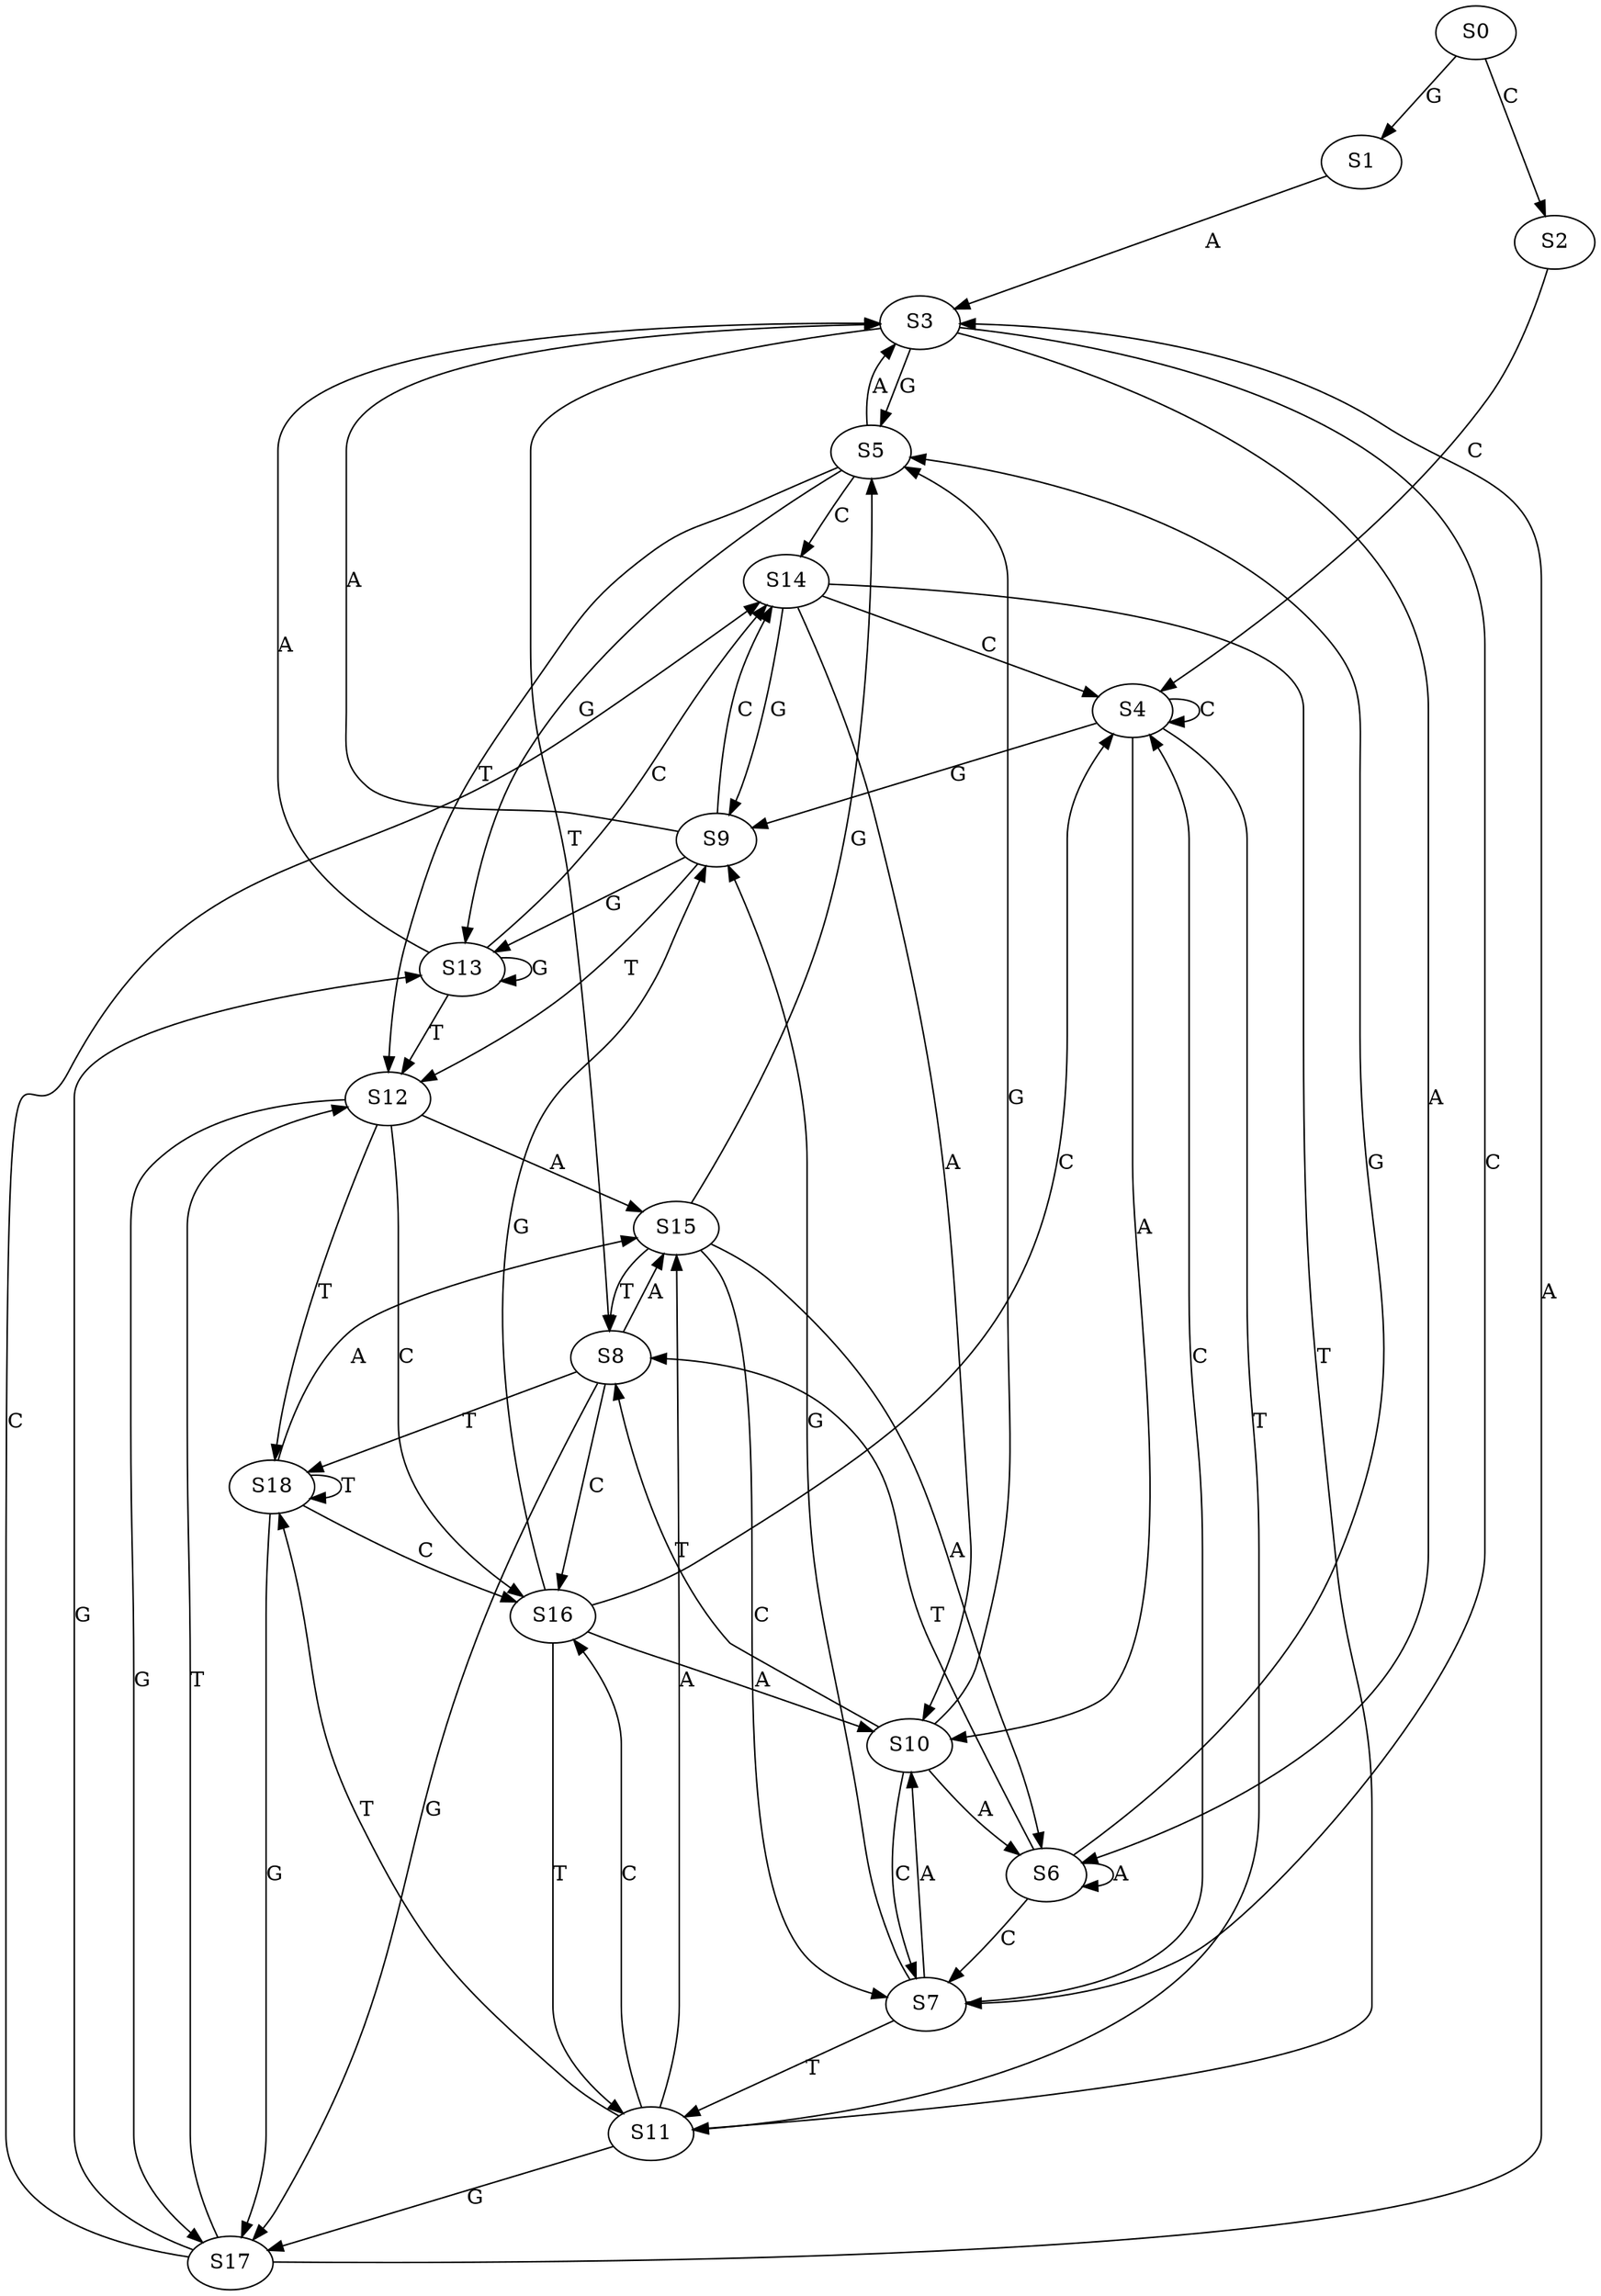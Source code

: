 strict digraph  {
	S0 -> S1 [ label = G ];
	S0 -> S2 [ label = C ];
	S1 -> S3 [ label = A ];
	S2 -> S4 [ label = C ];
	S3 -> S5 [ label = G ];
	S3 -> S6 [ label = A ];
	S3 -> S7 [ label = C ];
	S3 -> S8 [ label = T ];
	S4 -> S9 [ label = G ];
	S4 -> S4 [ label = C ];
	S4 -> S10 [ label = A ];
	S4 -> S11 [ label = T ];
	S5 -> S12 [ label = T ];
	S5 -> S13 [ label = G ];
	S5 -> S3 [ label = A ];
	S5 -> S14 [ label = C ];
	S6 -> S8 [ label = T ];
	S6 -> S7 [ label = C ];
	S6 -> S5 [ label = G ];
	S6 -> S6 [ label = A ];
	S7 -> S10 [ label = A ];
	S7 -> S11 [ label = T ];
	S7 -> S4 [ label = C ];
	S7 -> S9 [ label = G ];
	S8 -> S15 [ label = A ];
	S8 -> S16 [ label = C ];
	S8 -> S17 [ label = G ];
	S8 -> S18 [ label = T ];
	S9 -> S13 [ label = G ];
	S9 -> S12 [ label = T ];
	S9 -> S3 [ label = A ];
	S9 -> S14 [ label = C ];
	S10 -> S5 [ label = G ];
	S10 -> S8 [ label = T ];
	S10 -> S7 [ label = C ];
	S10 -> S6 [ label = A ];
	S11 -> S17 [ label = G ];
	S11 -> S16 [ label = C ];
	S11 -> S15 [ label = A ];
	S11 -> S18 [ label = T ];
	S12 -> S15 [ label = A ];
	S12 -> S16 [ label = C ];
	S12 -> S17 [ label = G ];
	S12 -> S18 [ label = T ];
	S13 -> S3 [ label = A ];
	S13 -> S12 [ label = T ];
	S13 -> S13 [ label = G ];
	S13 -> S14 [ label = C ];
	S14 -> S4 [ label = C ];
	S14 -> S11 [ label = T ];
	S14 -> S9 [ label = G ];
	S14 -> S10 [ label = A ];
	S15 -> S5 [ label = G ];
	S15 -> S8 [ label = T ];
	S15 -> S6 [ label = A ];
	S15 -> S7 [ label = C ];
	S16 -> S11 [ label = T ];
	S16 -> S9 [ label = G ];
	S16 -> S4 [ label = C ];
	S16 -> S10 [ label = A ];
	S17 -> S3 [ label = A ];
	S17 -> S12 [ label = T ];
	S17 -> S14 [ label = C ];
	S17 -> S13 [ label = G ];
	S18 -> S16 [ label = C ];
	S18 -> S15 [ label = A ];
	S18 -> S17 [ label = G ];
	S18 -> S18 [ label = T ];
}
